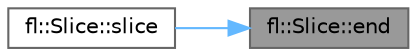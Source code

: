 digraph "fl::Slice::end"
{
 // LATEX_PDF_SIZE
  bgcolor="transparent";
  edge [fontname=Helvetica,fontsize=10,labelfontname=Helvetica,labelfontsize=10];
  node [fontname=Helvetica,fontsize=10,shape=box,height=0.2,width=0.4];
  rankdir="RL";
  Node1 [id="Node000001",label="fl::Slice::end",height=0.2,width=0.4,color="gray40", fillcolor="grey60", style="filled", fontcolor="black",tooltip=" "];
  Node1 -> Node2 [id="edge1_Node000001_Node000002",dir="back",color="steelblue1",style="solid",tooltip=" "];
  Node2 [id="Node000002",label="fl::Slice::slice",height=0.2,width=0.4,color="grey40", fillcolor="white", style="filled",URL="$d8/de4/classfl_1_1_slice_a3d3cee4aebda755a1232261ccb0ae09c.html#a3d3cee4aebda755a1232261ccb0ae09c",tooltip=" "];
}
